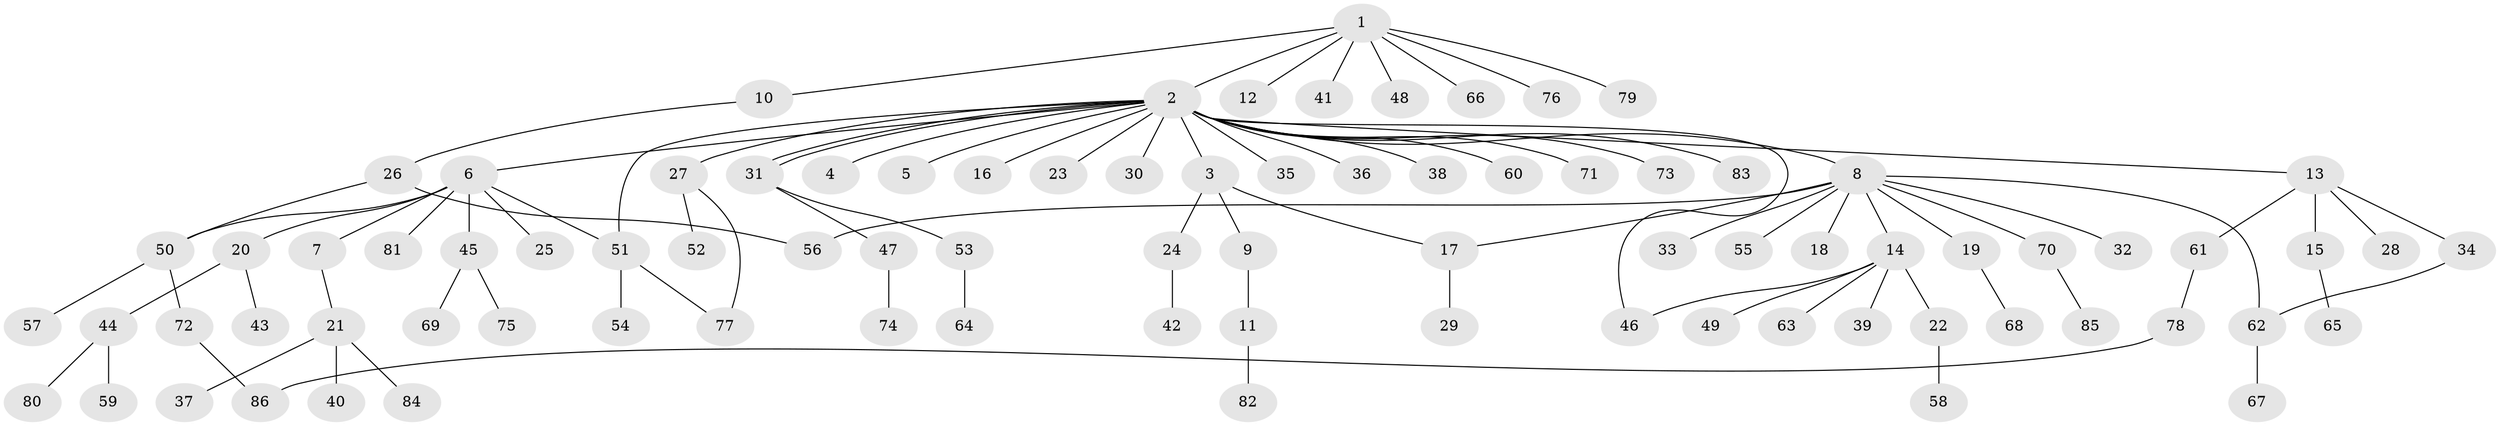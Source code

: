 // Generated by graph-tools (version 1.1) at 2025/47/03/09/25 04:47:13]
// undirected, 86 vertices, 94 edges
graph export_dot {
graph [start="1"]
  node [color=gray90,style=filled];
  1;
  2;
  3;
  4;
  5;
  6;
  7;
  8;
  9;
  10;
  11;
  12;
  13;
  14;
  15;
  16;
  17;
  18;
  19;
  20;
  21;
  22;
  23;
  24;
  25;
  26;
  27;
  28;
  29;
  30;
  31;
  32;
  33;
  34;
  35;
  36;
  37;
  38;
  39;
  40;
  41;
  42;
  43;
  44;
  45;
  46;
  47;
  48;
  49;
  50;
  51;
  52;
  53;
  54;
  55;
  56;
  57;
  58;
  59;
  60;
  61;
  62;
  63;
  64;
  65;
  66;
  67;
  68;
  69;
  70;
  71;
  72;
  73;
  74;
  75;
  76;
  77;
  78;
  79;
  80;
  81;
  82;
  83;
  84;
  85;
  86;
  1 -- 2;
  1 -- 10;
  1 -- 12;
  1 -- 41;
  1 -- 48;
  1 -- 66;
  1 -- 76;
  1 -- 79;
  2 -- 3;
  2 -- 4;
  2 -- 5;
  2 -- 6;
  2 -- 8;
  2 -- 13;
  2 -- 16;
  2 -- 23;
  2 -- 27;
  2 -- 30;
  2 -- 31;
  2 -- 31;
  2 -- 35;
  2 -- 36;
  2 -- 38;
  2 -- 46;
  2 -- 51;
  2 -- 60;
  2 -- 71;
  2 -- 73;
  2 -- 83;
  3 -- 9;
  3 -- 17;
  3 -- 24;
  6 -- 7;
  6 -- 20;
  6 -- 25;
  6 -- 45;
  6 -- 50;
  6 -- 51;
  6 -- 81;
  7 -- 21;
  8 -- 14;
  8 -- 17;
  8 -- 18;
  8 -- 19;
  8 -- 32;
  8 -- 33;
  8 -- 55;
  8 -- 56;
  8 -- 62;
  8 -- 70;
  9 -- 11;
  10 -- 26;
  11 -- 82;
  13 -- 15;
  13 -- 28;
  13 -- 34;
  13 -- 61;
  14 -- 22;
  14 -- 39;
  14 -- 46;
  14 -- 49;
  14 -- 63;
  15 -- 65;
  17 -- 29;
  19 -- 68;
  20 -- 43;
  20 -- 44;
  21 -- 37;
  21 -- 40;
  21 -- 84;
  22 -- 58;
  24 -- 42;
  26 -- 50;
  26 -- 56;
  27 -- 52;
  27 -- 77;
  31 -- 47;
  31 -- 53;
  34 -- 62;
  44 -- 59;
  44 -- 80;
  45 -- 69;
  45 -- 75;
  47 -- 74;
  50 -- 57;
  50 -- 72;
  51 -- 54;
  51 -- 77;
  53 -- 64;
  61 -- 78;
  62 -- 67;
  70 -- 85;
  72 -- 86;
  78 -- 86;
}
